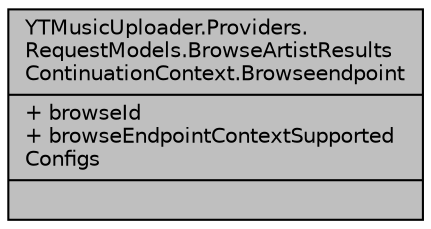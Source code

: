 digraph "YTMusicUploader.Providers.RequestModels.BrowseArtistResultsContinuationContext.Browseendpoint"
{
 // LATEX_PDF_SIZE
  edge [fontname="Helvetica",fontsize="10",labelfontname="Helvetica",labelfontsize="10"];
  node [fontname="Helvetica",fontsize="10",shape=record];
  Node1 [label="{YTMusicUploader.Providers.\lRequestModels.BrowseArtistResults\lContinuationContext.Browseendpoint\n|+ browseId\l+ browseEndpointContextSupported\lConfigs\l|}",height=0.2,width=0.4,color="black", fillcolor="grey75", style="filled", fontcolor="black",tooltip=" "];
}
